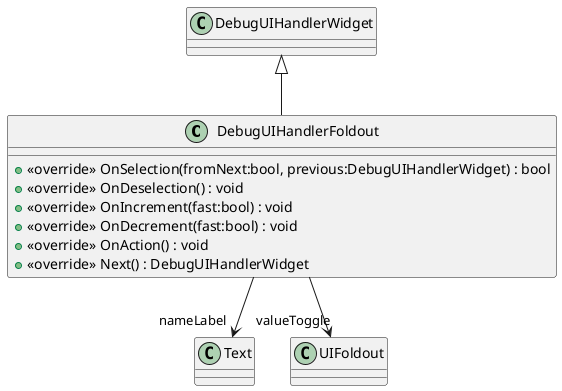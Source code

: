@startuml
class DebugUIHandlerFoldout {
    + <<override>> OnSelection(fromNext:bool, previous:DebugUIHandlerWidget) : bool
    + <<override>> OnDeselection() : void
    + <<override>> OnIncrement(fast:bool) : void
    + <<override>> OnDecrement(fast:bool) : void
    + <<override>> OnAction() : void
    + <<override>> Next() : DebugUIHandlerWidget
}
DebugUIHandlerWidget <|-- DebugUIHandlerFoldout
DebugUIHandlerFoldout --> "nameLabel" Text
DebugUIHandlerFoldout --> "valueToggle" UIFoldout
@enduml
